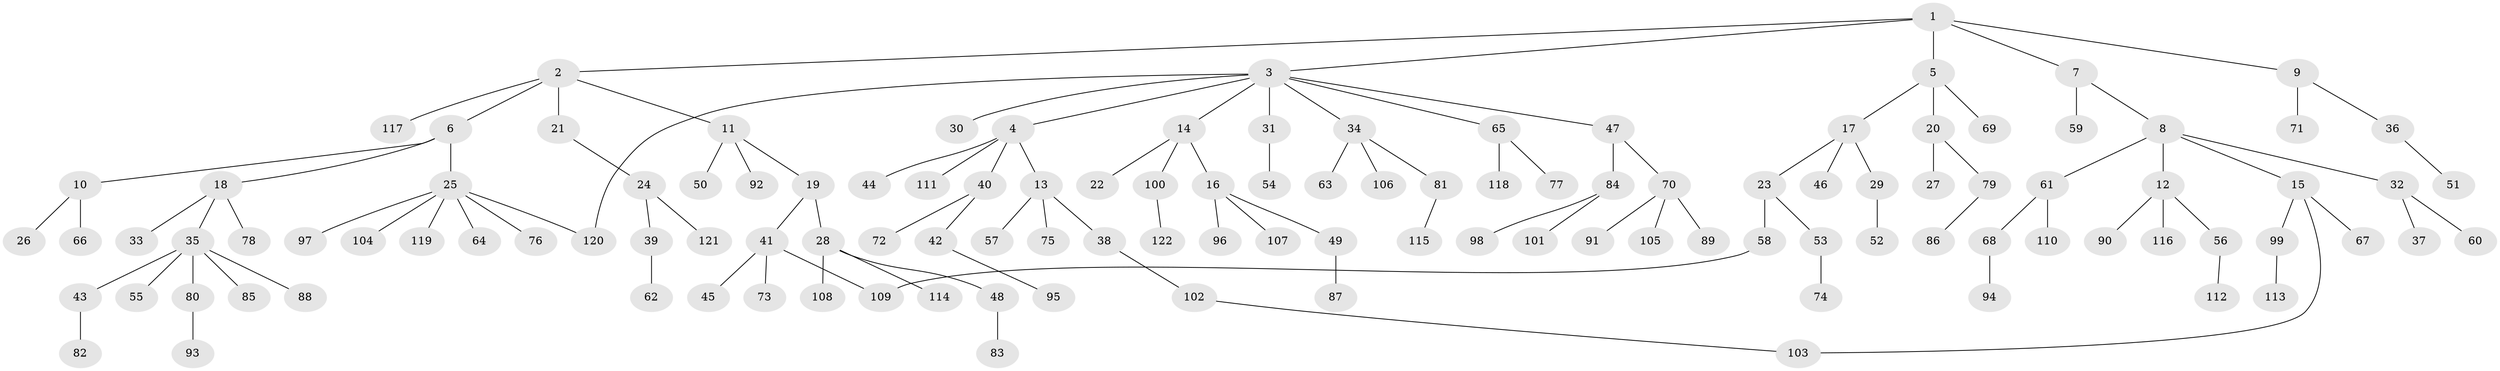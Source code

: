 // coarse degree distribution, {1: 0.9166666666666666, 7: 0.027777777777777776, 22: 0.027777777777777776, 8: 0.027777777777777776}
// Generated by graph-tools (version 1.1) at 2025/46/03/04/25 21:46:12]
// undirected, 122 vertices, 124 edges
graph export_dot {
graph [start="1"]
  node [color=gray90,style=filled];
  1;
  2;
  3;
  4;
  5;
  6;
  7;
  8;
  9;
  10;
  11;
  12;
  13;
  14;
  15;
  16;
  17;
  18;
  19;
  20;
  21;
  22;
  23;
  24;
  25;
  26;
  27;
  28;
  29;
  30;
  31;
  32;
  33;
  34;
  35;
  36;
  37;
  38;
  39;
  40;
  41;
  42;
  43;
  44;
  45;
  46;
  47;
  48;
  49;
  50;
  51;
  52;
  53;
  54;
  55;
  56;
  57;
  58;
  59;
  60;
  61;
  62;
  63;
  64;
  65;
  66;
  67;
  68;
  69;
  70;
  71;
  72;
  73;
  74;
  75;
  76;
  77;
  78;
  79;
  80;
  81;
  82;
  83;
  84;
  85;
  86;
  87;
  88;
  89;
  90;
  91;
  92;
  93;
  94;
  95;
  96;
  97;
  98;
  99;
  100;
  101;
  102;
  103;
  104;
  105;
  106;
  107;
  108;
  109;
  110;
  111;
  112;
  113;
  114;
  115;
  116;
  117;
  118;
  119;
  120;
  121;
  122;
  1 -- 2;
  1 -- 3;
  1 -- 5;
  1 -- 7;
  1 -- 9;
  2 -- 6;
  2 -- 11;
  2 -- 21;
  2 -- 117;
  3 -- 4;
  3 -- 14;
  3 -- 30;
  3 -- 31;
  3 -- 34;
  3 -- 47;
  3 -- 65;
  3 -- 120;
  4 -- 13;
  4 -- 40;
  4 -- 44;
  4 -- 111;
  5 -- 17;
  5 -- 20;
  5 -- 69;
  6 -- 10;
  6 -- 18;
  6 -- 25;
  7 -- 8;
  7 -- 59;
  8 -- 12;
  8 -- 15;
  8 -- 32;
  8 -- 61;
  9 -- 36;
  9 -- 71;
  10 -- 26;
  10 -- 66;
  11 -- 19;
  11 -- 50;
  11 -- 92;
  12 -- 56;
  12 -- 90;
  12 -- 116;
  13 -- 38;
  13 -- 57;
  13 -- 75;
  14 -- 16;
  14 -- 22;
  14 -- 100;
  15 -- 67;
  15 -- 99;
  15 -- 103;
  16 -- 49;
  16 -- 96;
  16 -- 107;
  17 -- 23;
  17 -- 29;
  17 -- 46;
  18 -- 33;
  18 -- 35;
  18 -- 78;
  19 -- 28;
  19 -- 41;
  20 -- 27;
  20 -- 79;
  21 -- 24;
  23 -- 53;
  23 -- 58;
  24 -- 39;
  24 -- 121;
  25 -- 64;
  25 -- 76;
  25 -- 97;
  25 -- 104;
  25 -- 119;
  25 -- 120;
  28 -- 48;
  28 -- 108;
  28 -- 114;
  29 -- 52;
  31 -- 54;
  32 -- 37;
  32 -- 60;
  34 -- 63;
  34 -- 81;
  34 -- 106;
  35 -- 43;
  35 -- 55;
  35 -- 80;
  35 -- 85;
  35 -- 88;
  36 -- 51;
  38 -- 102;
  39 -- 62;
  40 -- 42;
  40 -- 72;
  41 -- 45;
  41 -- 73;
  41 -- 109;
  42 -- 95;
  43 -- 82;
  47 -- 70;
  47 -- 84;
  48 -- 83;
  49 -- 87;
  53 -- 74;
  56 -- 112;
  58 -- 109;
  61 -- 68;
  61 -- 110;
  65 -- 77;
  65 -- 118;
  68 -- 94;
  70 -- 89;
  70 -- 91;
  70 -- 105;
  79 -- 86;
  80 -- 93;
  81 -- 115;
  84 -- 98;
  84 -- 101;
  99 -- 113;
  100 -- 122;
  102 -- 103;
}
